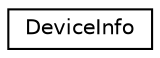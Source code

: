 digraph G
{
  edge [fontname="Helvetica",fontsize="10",labelfontname="Helvetica",labelfontsize="10"];
  node [fontname="Helvetica",fontsize="10",shape=record];
  rankdir=LR;
  Node1 [label="DeviceInfo",height=0.2,width=0.4,color="black", fillcolor="white", style="filled",URL="$d7/d19/classDeviceInfo.html"];
}
